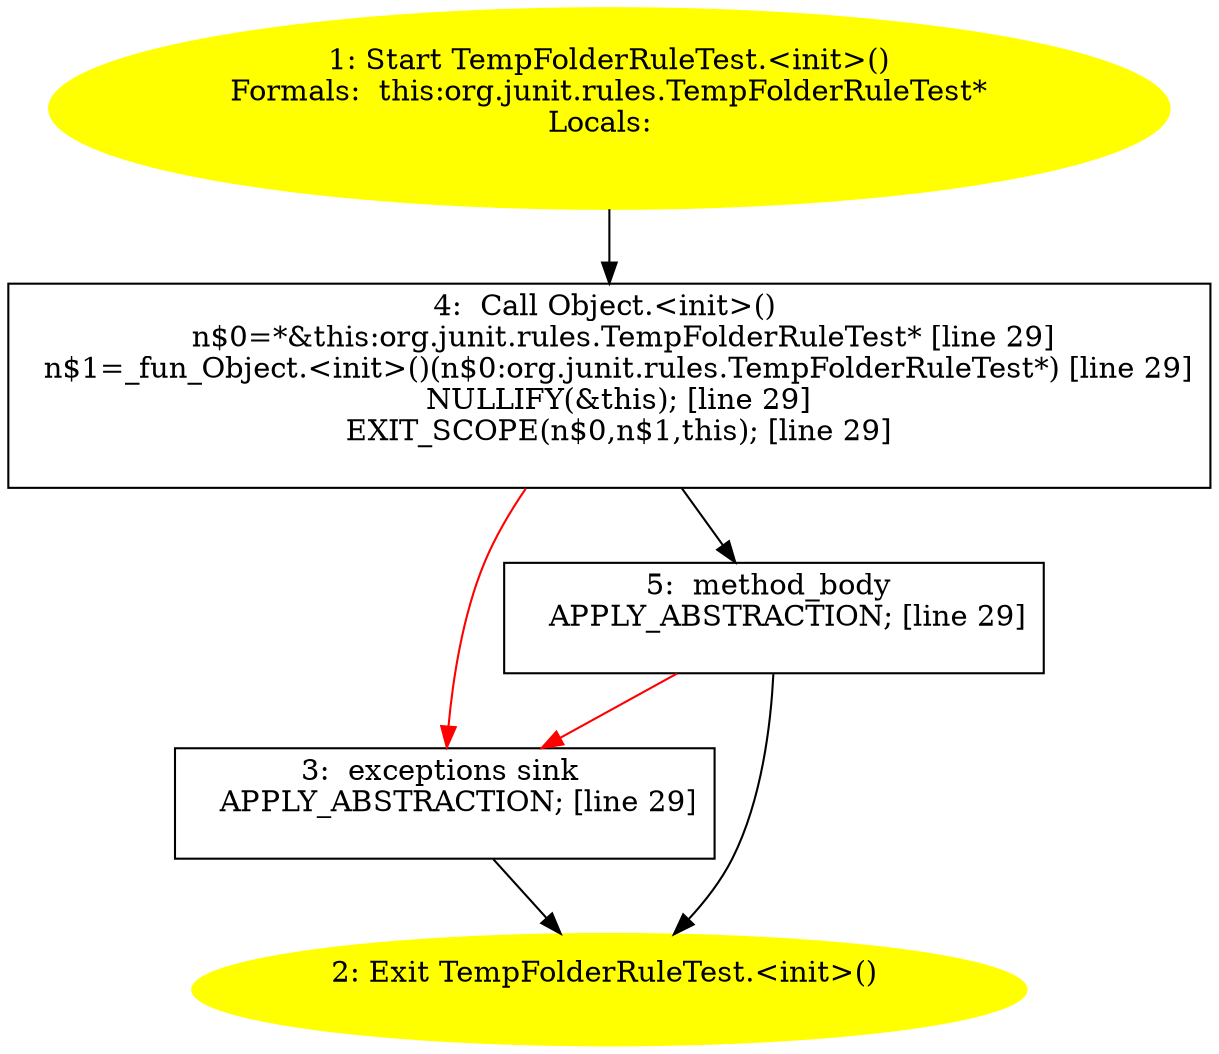 /* @generated */
digraph cfg {
"org.junit.rules.TempFolderRuleTest.<init>().035cd0ca1b9be4a349cdb23b05bc8093_1" [label="1: Start TempFolderRuleTest.<init>()\nFormals:  this:org.junit.rules.TempFolderRuleTest*\nLocals:  \n  " color=yellow style=filled]
	

	 "org.junit.rules.TempFolderRuleTest.<init>().035cd0ca1b9be4a349cdb23b05bc8093_1" -> "org.junit.rules.TempFolderRuleTest.<init>().035cd0ca1b9be4a349cdb23b05bc8093_4" ;
"org.junit.rules.TempFolderRuleTest.<init>().035cd0ca1b9be4a349cdb23b05bc8093_2" [label="2: Exit TempFolderRuleTest.<init>() \n  " color=yellow style=filled]
	

"org.junit.rules.TempFolderRuleTest.<init>().035cd0ca1b9be4a349cdb23b05bc8093_3" [label="3:  exceptions sink \n   APPLY_ABSTRACTION; [line 29]\n " shape="box"]
	

	 "org.junit.rules.TempFolderRuleTest.<init>().035cd0ca1b9be4a349cdb23b05bc8093_3" -> "org.junit.rules.TempFolderRuleTest.<init>().035cd0ca1b9be4a349cdb23b05bc8093_2" ;
"org.junit.rules.TempFolderRuleTest.<init>().035cd0ca1b9be4a349cdb23b05bc8093_4" [label="4:  Call Object.<init>() \n   n$0=*&this:org.junit.rules.TempFolderRuleTest* [line 29]\n  n$1=_fun_Object.<init>()(n$0:org.junit.rules.TempFolderRuleTest*) [line 29]\n  NULLIFY(&this); [line 29]\n  EXIT_SCOPE(n$0,n$1,this); [line 29]\n " shape="box"]
	

	 "org.junit.rules.TempFolderRuleTest.<init>().035cd0ca1b9be4a349cdb23b05bc8093_4" -> "org.junit.rules.TempFolderRuleTest.<init>().035cd0ca1b9be4a349cdb23b05bc8093_5" ;
	 "org.junit.rules.TempFolderRuleTest.<init>().035cd0ca1b9be4a349cdb23b05bc8093_4" -> "org.junit.rules.TempFolderRuleTest.<init>().035cd0ca1b9be4a349cdb23b05bc8093_3" [color="red" ];
"org.junit.rules.TempFolderRuleTest.<init>().035cd0ca1b9be4a349cdb23b05bc8093_5" [label="5:  method_body \n   APPLY_ABSTRACTION; [line 29]\n " shape="box"]
	

	 "org.junit.rules.TempFolderRuleTest.<init>().035cd0ca1b9be4a349cdb23b05bc8093_5" -> "org.junit.rules.TempFolderRuleTest.<init>().035cd0ca1b9be4a349cdb23b05bc8093_2" ;
	 "org.junit.rules.TempFolderRuleTest.<init>().035cd0ca1b9be4a349cdb23b05bc8093_5" -> "org.junit.rules.TempFolderRuleTest.<init>().035cd0ca1b9be4a349cdb23b05bc8093_3" [color="red" ];
}
